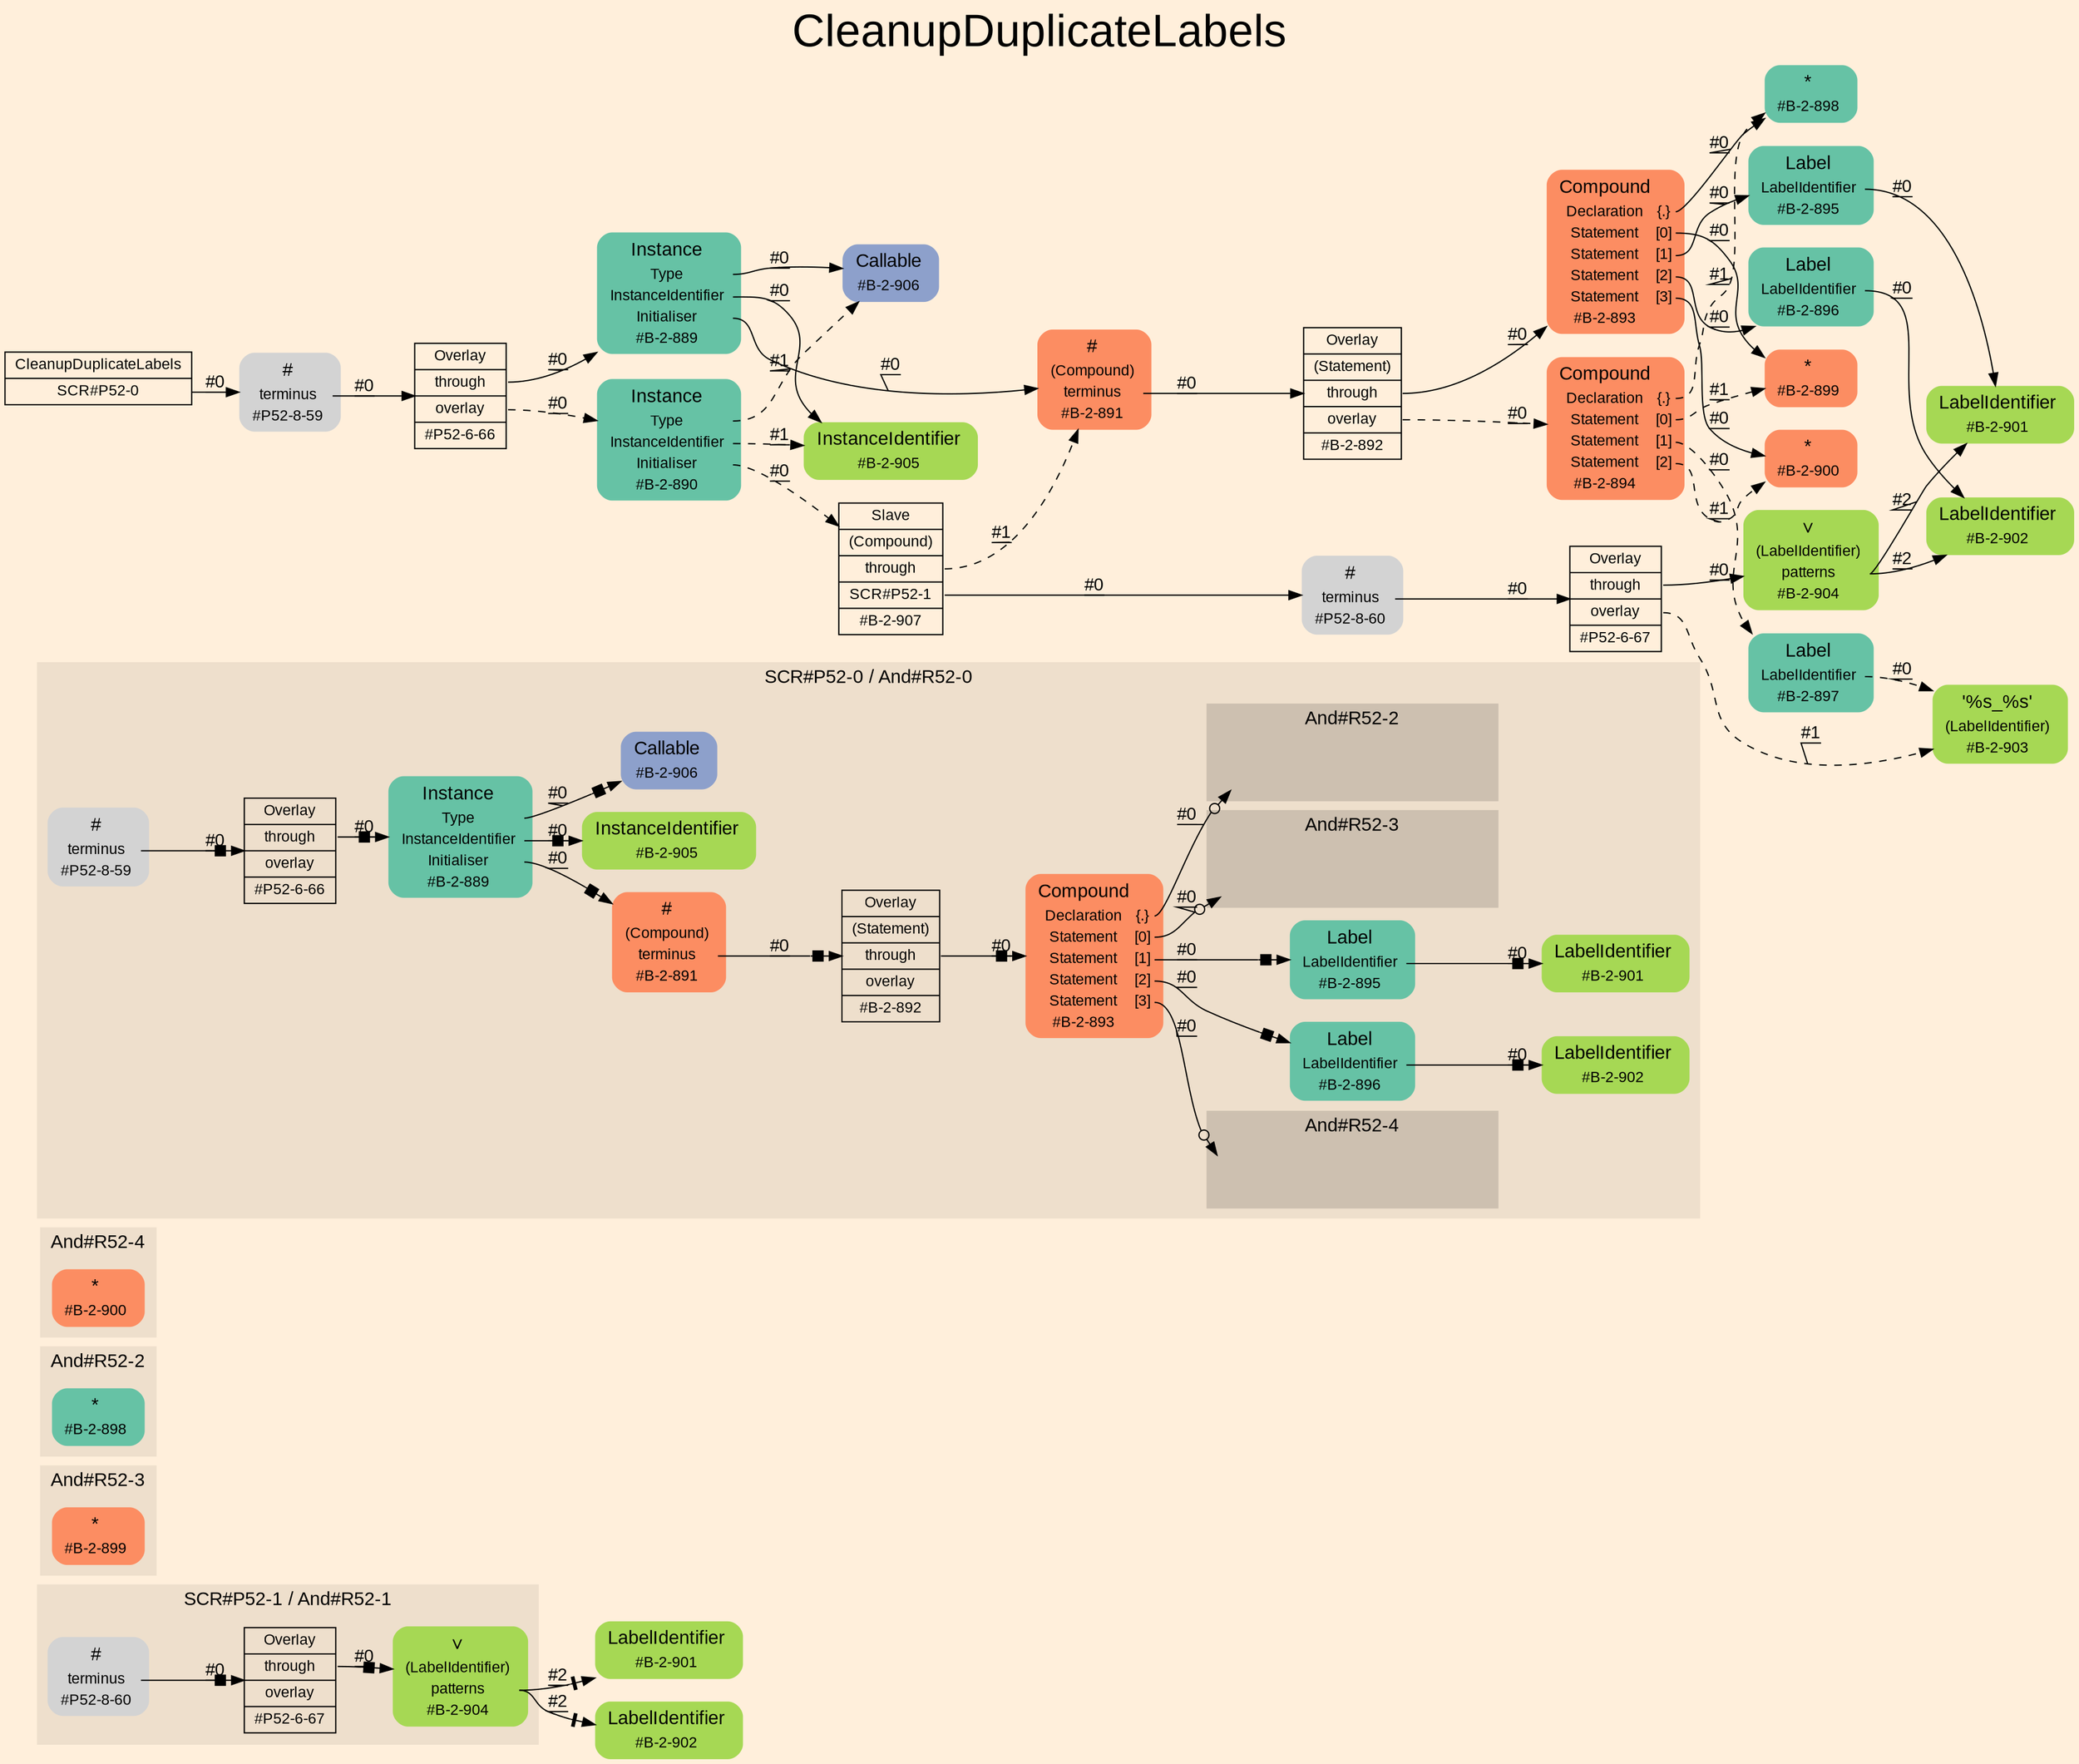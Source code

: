 digraph "CleanupDuplicateLabels" {
label = "CleanupDuplicateLabels"
labelloc = t
fontsize = "36"
graph [
    rankdir = "LR"
    ranksep = 0.3
    bgcolor = antiquewhite1
    color = black
    fontcolor = black
    fontname = "Arial"
];
node [
    fontname = "Arial"
];
edge [
    fontname = "Arial"
];

// -------------------- figure And#R52-1 --------------------
// -------- region And#R52-1 ----------
subgraph "clusterAnd#R52-1" {
    label = "SCR#P52-1 / And#R52-1"
    style = "filled"
    color = antiquewhite2
    fontsize = "15"
    "And#R52-1/#B-2-904" [
        // -------- block And#R52-1/#B-2-904 ----------
        shape = "plaintext"
        fillcolor = "/set28/5"
        label = <<TABLE BORDER="0" CELLBORDER="0" CELLSPACING="0">
         <TR><TD><FONT POINT-SIZE="15.0">∨</FONT></TD><TD></TD></TR>
         <TR><TD>(LabelIdentifier)</TD><TD PORT="port0"></TD></TR>
         <TR><TD>patterns</TD><TD PORT="port1"></TD></TR>
         <TR><TD>#B-2-904</TD><TD PORT="port2"></TD></TR>
        </TABLE>>
        style = "rounded,filled"
        fontsize = "12"
    ];
    
    "And#R52-1/#P52-6-67" [
        // -------- block And#R52-1/#P52-6-67 ----------
        shape = "record"
        fillcolor = antiquewhite2
        label = "<fixed> Overlay | <port0> through | <port1> overlay | <port2> #P52-6-67"
        style = "filled"
        fontsize = "12"
        color = black
        fontcolor = black
    ];
    
    "And#R52-1/#P52-8-60" [
        // -------- block And#R52-1/#P52-8-60 ----------
        shape = "plaintext"
        label = <<TABLE BORDER="0" CELLBORDER="0" CELLSPACING="0">
         <TR><TD><FONT POINT-SIZE="15.0">#</FONT></TD><TD></TD></TR>
         <TR><TD>terminus</TD><TD PORT="port0"></TD></TR>
         <TR><TD>#P52-8-60</TD><TD PORT="port1"></TD></TR>
        </TABLE>>
        style = "rounded,filled"
        fontsize = "12"
    ];
    
}

"And#R52-1/#B-2-901" [
    // -------- block And#R52-1/#B-2-901 ----------
    shape = "plaintext"
    fillcolor = "/set28/5"
    label = <<TABLE BORDER="0" CELLBORDER="0" CELLSPACING="0">
     <TR><TD><FONT POINT-SIZE="15.0">LabelIdentifier</FONT></TD><TD></TD></TR>
     <TR><TD>#B-2-901</TD><TD PORT="port0"></TD></TR>
    </TABLE>>
    style = "rounded,filled"
    fontsize = "12"
];

"And#R52-1/#B-2-902" [
    // -------- block And#R52-1/#B-2-902 ----------
    shape = "plaintext"
    fillcolor = "/set28/5"
    label = <<TABLE BORDER="0" CELLBORDER="0" CELLSPACING="0">
     <TR><TD><FONT POINT-SIZE="15.0">LabelIdentifier</FONT></TD><TD></TD></TR>
     <TR><TD>#B-2-902</TD><TD PORT="port0"></TD></TR>
    </TABLE>>
    style = "rounded,filled"
    fontsize = "12"
];

"And#R52-1/#B-2-904":port1 -> "And#R52-1/#B-2-901" [
    arrowhead="normalnonetee"
    label = "#2"
    decorate = true
    color = black
    fontcolor = black
];

"And#R52-1/#B-2-904":port1 -> "And#R52-1/#B-2-902" [
    arrowhead="normalnonetee"
    label = "#2"
    decorate = true
    color = black
    fontcolor = black
];

"And#R52-1/#P52-6-67":port0 -> "And#R52-1/#B-2-904" [
    arrowhead="normalnonebox"
    label = "#0"
    decorate = true
    color = black
    fontcolor = black
];

"And#R52-1/#P52-8-60":port0 -> "And#R52-1/#P52-6-67" [
    arrowhead="normalnonebox"
    label = "#0"
    decorate = true
    color = black
    fontcolor = black
];


// -------------------- figure And#R52-3 --------------------
// -------- region And#R52-3 ----------
subgraph "clusterAnd#R52-3" {
    label = "And#R52-3"
    style = "filled"
    color = antiquewhite2
    fontsize = "15"
    "And#R52-3/#B-2-899" [
        // -------- block And#R52-3/#B-2-899 ----------
        shape = "plaintext"
        fillcolor = "/set28/2"
        label = <<TABLE BORDER="0" CELLBORDER="0" CELLSPACING="0">
         <TR><TD><FONT POINT-SIZE="15.0">*</FONT></TD><TD></TD></TR>
         <TR><TD>#B-2-899</TD><TD PORT="port0"></TD></TR>
        </TABLE>>
        style = "rounded,filled"
        fontsize = "12"
    ];
    
}


// -------------------- figure And#R52-2 --------------------
// -------- region And#R52-2 ----------
subgraph "clusterAnd#R52-2" {
    label = "And#R52-2"
    style = "filled"
    color = antiquewhite2
    fontsize = "15"
    "And#R52-2/#B-2-898" [
        // -------- block And#R52-2/#B-2-898 ----------
        shape = "plaintext"
        fillcolor = "/set28/1"
        label = <<TABLE BORDER="0" CELLBORDER="0" CELLSPACING="0">
         <TR><TD><FONT POINT-SIZE="15.0">*</FONT></TD><TD></TD></TR>
         <TR><TD>#B-2-898</TD><TD PORT="port0"></TD></TR>
        </TABLE>>
        style = "rounded,filled"
        fontsize = "12"
    ];
    
}


// -------------------- figure And#R52-4 --------------------
// -------- region And#R52-4 ----------
subgraph "clusterAnd#R52-4" {
    label = "And#R52-4"
    style = "filled"
    color = antiquewhite2
    fontsize = "15"
    "And#R52-4/#B-2-900" [
        // -------- block And#R52-4/#B-2-900 ----------
        shape = "plaintext"
        fillcolor = "/set28/2"
        label = <<TABLE BORDER="0" CELLBORDER="0" CELLSPACING="0">
         <TR><TD><FONT POINT-SIZE="15.0">*</FONT></TD><TD></TD></TR>
         <TR><TD>#B-2-900</TD><TD PORT="port0"></TD></TR>
        </TABLE>>
        style = "rounded,filled"
        fontsize = "12"
    ];
    
}


// -------------------- figure And#R52-0 --------------------
// -------- region And#R52-0 ----------
subgraph "clusterAnd#R52-0" {
    label = "SCR#P52-0 / And#R52-0"
    style = "filled"
    color = antiquewhite2
    fontsize = "15"
    "And#R52-0/#B-2-889" [
        // -------- block And#R52-0/#B-2-889 ----------
        shape = "plaintext"
        fillcolor = "/set28/1"
        label = <<TABLE BORDER="0" CELLBORDER="0" CELLSPACING="0">
         <TR><TD><FONT POINT-SIZE="15.0">Instance</FONT></TD><TD></TD></TR>
         <TR><TD>Type</TD><TD PORT="port0"></TD></TR>
         <TR><TD>InstanceIdentifier</TD><TD PORT="port1"></TD></TR>
         <TR><TD>Initialiser</TD><TD PORT="port2"></TD></TR>
         <TR><TD>#B-2-889</TD><TD PORT="port3"></TD></TR>
        </TABLE>>
        style = "rounded,filled"
        fontsize = "12"
    ];
    
    "And#R52-0/#B-2-891" [
        // -------- block And#R52-0/#B-2-891 ----------
        shape = "plaintext"
        fillcolor = "/set28/2"
        label = <<TABLE BORDER="0" CELLBORDER="0" CELLSPACING="0">
         <TR><TD><FONT POINT-SIZE="15.0">#</FONT></TD><TD></TD></TR>
         <TR><TD>(Compound)</TD><TD PORT="port0"></TD></TR>
         <TR><TD>terminus</TD><TD PORT="port1"></TD></TR>
         <TR><TD>#B-2-891</TD><TD PORT="port2"></TD></TR>
        </TABLE>>
        style = "rounded,filled"
        fontsize = "12"
    ];
    
    "And#R52-0/#B-2-892" [
        // -------- block And#R52-0/#B-2-892 ----------
        shape = "record"
        fillcolor = antiquewhite2
        label = "<fixed> Overlay | <port0> (Statement) | <port1> through | <port2> overlay | <port3> #B-2-892"
        style = "filled"
        fontsize = "12"
        color = black
        fontcolor = black
    ];
    
    "And#R52-0/#B-2-893" [
        // -------- block And#R52-0/#B-2-893 ----------
        shape = "plaintext"
        fillcolor = "/set28/2"
        label = <<TABLE BORDER="0" CELLBORDER="0" CELLSPACING="0">
         <TR><TD><FONT POINT-SIZE="15.0">Compound</FONT></TD><TD></TD></TR>
         <TR><TD>Declaration</TD><TD PORT="port0">{.}</TD></TR>
         <TR><TD>Statement</TD><TD PORT="port1">[0]</TD></TR>
         <TR><TD>Statement</TD><TD PORT="port2">[1]</TD></TR>
         <TR><TD>Statement</TD><TD PORT="port3">[2]</TD></TR>
         <TR><TD>Statement</TD><TD PORT="port4">[3]</TD></TR>
         <TR><TD>#B-2-893</TD><TD PORT="port5"></TD></TR>
        </TABLE>>
        style = "rounded,filled"
        fontsize = "12"
    ];
    
    "And#R52-0/#B-2-895" [
        // -------- block And#R52-0/#B-2-895 ----------
        shape = "plaintext"
        fillcolor = "/set28/1"
        label = <<TABLE BORDER="0" CELLBORDER="0" CELLSPACING="0">
         <TR><TD><FONT POINT-SIZE="15.0">Label</FONT></TD><TD></TD></TR>
         <TR><TD>LabelIdentifier</TD><TD PORT="port0"></TD></TR>
         <TR><TD>#B-2-895</TD><TD PORT="port1"></TD></TR>
        </TABLE>>
        style = "rounded,filled"
        fontsize = "12"
    ];
    
    "And#R52-0/#B-2-896" [
        // -------- block And#R52-0/#B-2-896 ----------
        shape = "plaintext"
        fillcolor = "/set28/1"
        label = <<TABLE BORDER="0" CELLBORDER="0" CELLSPACING="0">
         <TR><TD><FONT POINT-SIZE="15.0">Label</FONT></TD><TD></TD></TR>
         <TR><TD>LabelIdentifier</TD><TD PORT="port0"></TD></TR>
         <TR><TD>#B-2-896</TD><TD PORT="port1"></TD></TR>
        </TABLE>>
        style = "rounded,filled"
        fontsize = "12"
    ];
    
    "And#R52-0/#B-2-901" [
        // -------- block And#R52-0/#B-2-901 ----------
        shape = "plaintext"
        fillcolor = "/set28/5"
        label = <<TABLE BORDER="0" CELLBORDER="0" CELLSPACING="0">
         <TR><TD><FONT POINT-SIZE="15.0">LabelIdentifier</FONT></TD><TD></TD></TR>
         <TR><TD>#B-2-901</TD><TD PORT="port0"></TD></TR>
        </TABLE>>
        style = "rounded,filled"
        fontsize = "12"
    ];
    
    "And#R52-0/#B-2-902" [
        // -------- block And#R52-0/#B-2-902 ----------
        shape = "plaintext"
        fillcolor = "/set28/5"
        label = <<TABLE BORDER="0" CELLBORDER="0" CELLSPACING="0">
         <TR><TD><FONT POINT-SIZE="15.0">LabelIdentifier</FONT></TD><TD></TD></TR>
         <TR><TD>#B-2-902</TD><TD PORT="port0"></TD></TR>
        </TABLE>>
        style = "rounded,filled"
        fontsize = "12"
    ];
    
    "And#R52-0/#B-2-905" [
        // -------- block And#R52-0/#B-2-905 ----------
        shape = "plaintext"
        fillcolor = "/set28/5"
        label = <<TABLE BORDER="0" CELLBORDER="0" CELLSPACING="0">
         <TR><TD><FONT POINT-SIZE="15.0">InstanceIdentifier</FONT></TD><TD></TD></TR>
         <TR><TD>#B-2-905</TD><TD PORT="port0"></TD></TR>
        </TABLE>>
        style = "rounded,filled"
        fontsize = "12"
    ];
    
    "And#R52-0/#B-2-906" [
        // -------- block And#R52-0/#B-2-906 ----------
        shape = "plaintext"
        fillcolor = "/set28/3"
        label = <<TABLE BORDER="0" CELLBORDER="0" CELLSPACING="0">
         <TR><TD><FONT POINT-SIZE="15.0">Callable</FONT></TD><TD></TD></TR>
         <TR><TD>#B-2-906</TD><TD PORT="port0"></TD></TR>
        </TABLE>>
        style = "rounded,filled"
        fontsize = "12"
    ];
    
    "And#R52-0/#P52-6-66" [
        // -------- block And#R52-0/#P52-6-66 ----------
        shape = "record"
        fillcolor = antiquewhite2
        label = "<fixed> Overlay | <port0> through | <port1> overlay | <port2> #P52-6-66"
        style = "filled"
        fontsize = "12"
        color = black
        fontcolor = black
    ];
    
    "And#R52-0/#P52-8-59" [
        // -------- block And#R52-0/#P52-8-59 ----------
        shape = "plaintext"
        label = <<TABLE BORDER="0" CELLBORDER="0" CELLSPACING="0">
         <TR><TD><FONT POINT-SIZE="15.0">#</FONT></TD><TD></TD></TR>
         <TR><TD>terminus</TD><TD PORT="port0"></TD></TR>
         <TR><TD>#P52-8-59</TD><TD PORT="port1"></TD></TR>
        </TABLE>>
        style = "rounded,filled"
        fontsize = "12"
    ];
    
    // -------- region And#R52-0/And#R52-2 ----------
    subgraph "clusterAnd#R52-0/And#R52-2" {
        label = "And#R52-2"
        style = "filled"
        color = antiquewhite3
        fontsize = "15"
        "And#R52-0/And#R52-2/#B-2-898" [
            // -------- block And#R52-0/And#R52-2/#B-2-898 ----------
            shape = "none"
            style = "invisible"
        ];
        
    }
    
    // -------- region And#R52-0/And#R52-3 ----------
    subgraph "clusterAnd#R52-0/And#R52-3" {
        label = "And#R52-3"
        style = "filled"
        color = antiquewhite3
        fontsize = "15"
        "And#R52-0/And#R52-3/#B-2-899" [
            // -------- block And#R52-0/And#R52-3/#B-2-899 ----------
            shape = "none"
            style = "invisible"
        ];
        
    }
    
    // -------- region And#R52-0/And#R52-4 ----------
    subgraph "clusterAnd#R52-0/And#R52-4" {
        label = "And#R52-4"
        style = "filled"
        color = antiquewhite3
        fontsize = "15"
        "And#R52-0/And#R52-4/#B-2-900" [
            // -------- block And#R52-0/And#R52-4/#B-2-900 ----------
            shape = "none"
            style = "invisible"
        ];
        
    }
    
}

"And#R52-0/#B-2-889":port0 -> "And#R52-0/#B-2-906" [
    arrowhead="normalnonebox"
    label = "#0"
    decorate = true
    color = black
    fontcolor = black
];

"And#R52-0/#B-2-889":port1 -> "And#R52-0/#B-2-905" [
    arrowhead="normalnonebox"
    label = "#0"
    decorate = true
    color = black
    fontcolor = black
];

"And#R52-0/#B-2-889":port2 -> "And#R52-0/#B-2-891" [
    arrowhead="normalnonebox"
    label = "#0"
    decorate = true
    color = black
    fontcolor = black
];

"And#R52-0/#B-2-891":port1 -> "And#R52-0/#B-2-892" [
    arrowhead="normalnonebox"
    label = "#0"
    decorate = true
    color = black
    fontcolor = black
];

"And#R52-0/#B-2-892":port1 -> "And#R52-0/#B-2-893" [
    arrowhead="normalnonebox"
    label = "#0"
    decorate = true
    color = black
    fontcolor = black
];

"And#R52-0/#B-2-893":port0 -> "And#R52-0/And#R52-2/#B-2-898" [
    arrowhead="normalnoneodot"
    label = "#0"
    decorate = true
    color = black
    fontcolor = black
];

"And#R52-0/#B-2-893":port1 -> "And#R52-0/And#R52-3/#B-2-899" [
    arrowhead="normalnoneodot"
    label = "#0"
    decorate = true
    color = black
    fontcolor = black
];

"And#R52-0/#B-2-893":port2 -> "And#R52-0/#B-2-895" [
    arrowhead="normalnonebox"
    label = "#0"
    decorate = true
    color = black
    fontcolor = black
];

"And#R52-0/#B-2-893":port3 -> "And#R52-0/#B-2-896" [
    arrowhead="normalnonebox"
    label = "#0"
    decorate = true
    color = black
    fontcolor = black
];

"And#R52-0/#B-2-893":port4 -> "And#R52-0/And#R52-4/#B-2-900" [
    arrowhead="normalnoneodot"
    label = "#0"
    decorate = true
    color = black
    fontcolor = black
];

"And#R52-0/#B-2-895":port0 -> "And#R52-0/#B-2-901" [
    arrowhead="normalnonebox"
    label = "#0"
    decorate = true
    color = black
    fontcolor = black
];

"And#R52-0/#B-2-896":port0 -> "And#R52-0/#B-2-902" [
    arrowhead="normalnonebox"
    label = "#0"
    decorate = true
    color = black
    fontcolor = black
];

"And#R52-0/#P52-6-66":port0 -> "And#R52-0/#B-2-889" [
    arrowhead="normalnonebox"
    label = "#0"
    decorate = true
    color = black
    fontcolor = black
];

"And#R52-0/#P52-8-59":port0 -> "And#R52-0/#P52-6-66" [
    arrowhead="normalnonebox"
    label = "#0"
    decorate = true
    color = black
    fontcolor = black
];


// -------------------- transformation figure --------------------
"CR#P52-0" [
    // -------- block CR#P52-0 ----------
    shape = "record"
    fillcolor = antiquewhite1
    label = "<fixed> CleanupDuplicateLabels | <port0> SCR#P52-0"
    style = "filled"
    fontsize = "12"
    color = black
    fontcolor = black
];

"#P52-8-59" [
    // -------- block #P52-8-59 ----------
    shape = "plaintext"
    label = <<TABLE BORDER="0" CELLBORDER="0" CELLSPACING="0">
     <TR><TD><FONT POINT-SIZE="15.0">#</FONT></TD><TD></TD></TR>
     <TR><TD>terminus</TD><TD PORT="port0"></TD></TR>
     <TR><TD>#P52-8-59</TD><TD PORT="port1"></TD></TR>
    </TABLE>>
    style = "rounded,filled"
    fontsize = "12"
];

"#P52-6-66" [
    // -------- block #P52-6-66 ----------
    shape = "record"
    fillcolor = antiquewhite1
    label = "<fixed> Overlay | <port0> through | <port1> overlay | <port2> #P52-6-66"
    style = "filled"
    fontsize = "12"
    color = black
    fontcolor = black
];

"#B-2-889" [
    // -------- block #B-2-889 ----------
    shape = "plaintext"
    fillcolor = "/set28/1"
    label = <<TABLE BORDER="0" CELLBORDER="0" CELLSPACING="0">
     <TR><TD><FONT POINT-SIZE="15.0">Instance</FONT></TD><TD></TD></TR>
     <TR><TD>Type</TD><TD PORT="port0"></TD></TR>
     <TR><TD>InstanceIdentifier</TD><TD PORT="port1"></TD></TR>
     <TR><TD>Initialiser</TD><TD PORT="port2"></TD></TR>
     <TR><TD>#B-2-889</TD><TD PORT="port3"></TD></TR>
    </TABLE>>
    style = "rounded,filled"
    fontsize = "12"
];

"#B-2-906" [
    // -------- block #B-2-906 ----------
    shape = "plaintext"
    fillcolor = "/set28/3"
    label = <<TABLE BORDER="0" CELLBORDER="0" CELLSPACING="0">
     <TR><TD><FONT POINT-SIZE="15.0">Callable</FONT></TD><TD></TD></TR>
     <TR><TD>#B-2-906</TD><TD PORT="port0"></TD></TR>
    </TABLE>>
    style = "rounded,filled"
    fontsize = "12"
];

"#B-2-905" [
    // -------- block #B-2-905 ----------
    shape = "plaintext"
    fillcolor = "/set28/5"
    label = <<TABLE BORDER="0" CELLBORDER="0" CELLSPACING="0">
     <TR><TD><FONT POINT-SIZE="15.0">InstanceIdentifier</FONT></TD><TD></TD></TR>
     <TR><TD>#B-2-905</TD><TD PORT="port0"></TD></TR>
    </TABLE>>
    style = "rounded,filled"
    fontsize = "12"
];

"#B-2-891" [
    // -------- block #B-2-891 ----------
    shape = "plaintext"
    fillcolor = "/set28/2"
    label = <<TABLE BORDER="0" CELLBORDER="0" CELLSPACING="0">
     <TR><TD><FONT POINT-SIZE="15.0">#</FONT></TD><TD></TD></TR>
     <TR><TD>(Compound)</TD><TD PORT="port0"></TD></TR>
     <TR><TD>terminus</TD><TD PORT="port1"></TD></TR>
     <TR><TD>#B-2-891</TD><TD PORT="port2"></TD></TR>
    </TABLE>>
    style = "rounded,filled"
    fontsize = "12"
];

"#B-2-892" [
    // -------- block #B-2-892 ----------
    shape = "record"
    fillcolor = antiquewhite1
    label = "<fixed> Overlay | <port0> (Statement) | <port1> through | <port2> overlay | <port3> #B-2-892"
    style = "filled"
    fontsize = "12"
    color = black
    fontcolor = black
];

"#B-2-893" [
    // -------- block #B-2-893 ----------
    shape = "plaintext"
    fillcolor = "/set28/2"
    label = <<TABLE BORDER="0" CELLBORDER="0" CELLSPACING="0">
     <TR><TD><FONT POINT-SIZE="15.0">Compound</FONT></TD><TD></TD></TR>
     <TR><TD>Declaration</TD><TD PORT="port0">{.}</TD></TR>
     <TR><TD>Statement</TD><TD PORT="port1">[0]</TD></TR>
     <TR><TD>Statement</TD><TD PORT="port2">[1]</TD></TR>
     <TR><TD>Statement</TD><TD PORT="port3">[2]</TD></TR>
     <TR><TD>Statement</TD><TD PORT="port4">[3]</TD></TR>
     <TR><TD>#B-2-893</TD><TD PORT="port5"></TD></TR>
    </TABLE>>
    style = "rounded,filled"
    fontsize = "12"
];

"#B-2-898" [
    // -------- block #B-2-898 ----------
    shape = "plaintext"
    fillcolor = "/set28/1"
    label = <<TABLE BORDER="0" CELLBORDER="0" CELLSPACING="0">
     <TR><TD><FONT POINT-SIZE="15.0">*</FONT></TD><TD></TD></TR>
     <TR><TD>#B-2-898</TD><TD PORT="port0"></TD></TR>
    </TABLE>>
    style = "rounded,filled"
    fontsize = "12"
];

"#B-2-899" [
    // -------- block #B-2-899 ----------
    shape = "plaintext"
    fillcolor = "/set28/2"
    label = <<TABLE BORDER="0" CELLBORDER="0" CELLSPACING="0">
     <TR><TD><FONT POINT-SIZE="15.0">*</FONT></TD><TD></TD></TR>
     <TR><TD>#B-2-899</TD><TD PORT="port0"></TD></TR>
    </TABLE>>
    style = "rounded,filled"
    fontsize = "12"
];

"#B-2-895" [
    // -------- block #B-2-895 ----------
    shape = "plaintext"
    fillcolor = "/set28/1"
    label = <<TABLE BORDER="0" CELLBORDER="0" CELLSPACING="0">
     <TR><TD><FONT POINT-SIZE="15.0">Label</FONT></TD><TD></TD></TR>
     <TR><TD>LabelIdentifier</TD><TD PORT="port0"></TD></TR>
     <TR><TD>#B-2-895</TD><TD PORT="port1"></TD></TR>
    </TABLE>>
    style = "rounded,filled"
    fontsize = "12"
];

"#B-2-901" [
    // -------- block #B-2-901 ----------
    shape = "plaintext"
    fillcolor = "/set28/5"
    label = <<TABLE BORDER="0" CELLBORDER="0" CELLSPACING="0">
     <TR><TD><FONT POINT-SIZE="15.0">LabelIdentifier</FONT></TD><TD></TD></TR>
     <TR><TD>#B-2-901</TD><TD PORT="port0"></TD></TR>
    </TABLE>>
    style = "rounded,filled"
    fontsize = "12"
];

"#B-2-896" [
    // -------- block #B-2-896 ----------
    shape = "plaintext"
    fillcolor = "/set28/1"
    label = <<TABLE BORDER="0" CELLBORDER="0" CELLSPACING="0">
     <TR><TD><FONT POINT-SIZE="15.0">Label</FONT></TD><TD></TD></TR>
     <TR><TD>LabelIdentifier</TD><TD PORT="port0"></TD></TR>
     <TR><TD>#B-2-896</TD><TD PORT="port1"></TD></TR>
    </TABLE>>
    style = "rounded,filled"
    fontsize = "12"
];

"#B-2-902" [
    // -------- block #B-2-902 ----------
    shape = "plaintext"
    fillcolor = "/set28/5"
    label = <<TABLE BORDER="0" CELLBORDER="0" CELLSPACING="0">
     <TR><TD><FONT POINT-SIZE="15.0">LabelIdentifier</FONT></TD><TD></TD></TR>
     <TR><TD>#B-2-902</TD><TD PORT="port0"></TD></TR>
    </TABLE>>
    style = "rounded,filled"
    fontsize = "12"
];

"#B-2-900" [
    // -------- block #B-2-900 ----------
    shape = "plaintext"
    fillcolor = "/set28/2"
    label = <<TABLE BORDER="0" CELLBORDER="0" CELLSPACING="0">
     <TR><TD><FONT POINT-SIZE="15.0">*</FONT></TD><TD></TD></TR>
     <TR><TD>#B-2-900</TD><TD PORT="port0"></TD></TR>
    </TABLE>>
    style = "rounded,filled"
    fontsize = "12"
];

"#B-2-894" [
    // -------- block #B-2-894 ----------
    shape = "plaintext"
    fillcolor = "/set28/2"
    label = <<TABLE BORDER="0" CELLBORDER="0" CELLSPACING="0">
     <TR><TD><FONT POINT-SIZE="15.0">Compound</FONT></TD><TD></TD></TR>
     <TR><TD>Declaration</TD><TD PORT="port0">{.}</TD></TR>
     <TR><TD>Statement</TD><TD PORT="port1">[0]</TD></TR>
     <TR><TD>Statement</TD><TD PORT="port2">[1]</TD></TR>
     <TR><TD>Statement</TD><TD PORT="port3">[2]</TD></TR>
     <TR><TD>#B-2-894</TD><TD PORT="port4"></TD></TR>
    </TABLE>>
    style = "rounded,filled"
    fontsize = "12"
];

"#B-2-897" [
    // -------- block #B-2-897 ----------
    shape = "plaintext"
    fillcolor = "/set28/1"
    label = <<TABLE BORDER="0" CELLBORDER="0" CELLSPACING="0">
     <TR><TD><FONT POINT-SIZE="15.0">Label</FONT></TD><TD></TD></TR>
     <TR><TD>LabelIdentifier</TD><TD PORT="port0"></TD></TR>
     <TR><TD>#B-2-897</TD><TD PORT="port1"></TD></TR>
    </TABLE>>
    style = "rounded,filled"
    fontsize = "12"
];

"#B-2-903" [
    // -------- block #B-2-903 ----------
    shape = "plaintext"
    fillcolor = "/set28/5"
    label = <<TABLE BORDER="0" CELLBORDER="0" CELLSPACING="0">
     <TR><TD><FONT POINT-SIZE="15.0">'%s_%s'</FONT></TD><TD></TD></TR>
     <TR><TD>(LabelIdentifier)</TD><TD PORT="port0"></TD></TR>
     <TR><TD>#B-2-903</TD><TD PORT="port1"></TD></TR>
    </TABLE>>
    style = "rounded,filled"
    fontsize = "12"
];

"#B-2-890" [
    // -------- block #B-2-890 ----------
    shape = "plaintext"
    fillcolor = "/set28/1"
    label = <<TABLE BORDER="0" CELLBORDER="0" CELLSPACING="0">
     <TR><TD><FONT POINT-SIZE="15.0">Instance</FONT></TD><TD></TD></TR>
     <TR><TD>Type</TD><TD PORT="port0"></TD></TR>
     <TR><TD>InstanceIdentifier</TD><TD PORT="port1"></TD></TR>
     <TR><TD>Initialiser</TD><TD PORT="port2"></TD></TR>
     <TR><TD>#B-2-890</TD><TD PORT="port3"></TD></TR>
    </TABLE>>
    style = "rounded,filled"
    fontsize = "12"
];

"#B-2-907" [
    // -------- block #B-2-907 ----------
    shape = "record"
    fillcolor = antiquewhite1
    label = "<fixed> Slave | <port0> (Compound) | <port1> through | <port2> SCR#P52-1 | <port3> #B-2-907"
    style = "filled"
    fontsize = "12"
    color = black
    fontcolor = black
];

"#P52-8-60" [
    // -------- block #P52-8-60 ----------
    shape = "plaintext"
    label = <<TABLE BORDER="0" CELLBORDER="0" CELLSPACING="0">
     <TR><TD><FONT POINT-SIZE="15.0">#</FONT></TD><TD></TD></TR>
     <TR><TD>terminus</TD><TD PORT="port0"></TD></TR>
     <TR><TD>#P52-8-60</TD><TD PORT="port1"></TD></TR>
    </TABLE>>
    style = "rounded,filled"
    fontsize = "12"
];

"#P52-6-67" [
    // -------- block #P52-6-67 ----------
    shape = "record"
    fillcolor = antiquewhite1
    label = "<fixed> Overlay | <port0> through | <port1> overlay | <port2> #P52-6-67"
    style = "filled"
    fontsize = "12"
    color = black
    fontcolor = black
];

"#B-2-904" [
    // -------- block #B-2-904 ----------
    shape = "plaintext"
    fillcolor = "/set28/5"
    label = <<TABLE BORDER="0" CELLBORDER="0" CELLSPACING="0">
     <TR><TD><FONT POINT-SIZE="15.0">∨</FONT></TD><TD></TD></TR>
     <TR><TD>(LabelIdentifier)</TD><TD PORT="port0"></TD></TR>
     <TR><TD>patterns</TD><TD PORT="port1"></TD></TR>
     <TR><TD>#B-2-904</TD><TD PORT="port2"></TD></TR>
    </TABLE>>
    style = "rounded,filled"
    fontsize = "12"
];

"CR#P52-0":port0 -> "#P52-8-59" [
    label = "#0"
    decorate = true
    color = black
    fontcolor = black
];

"#P52-8-59":port0 -> "#P52-6-66" [
    label = "#0"
    decorate = true
    color = black
    fontcolor = black
];

"#P52-6-66":port0 -> "#B-2-889" [
    label = "#0"
    decorate = true
    color = black
    fontcolor = black
];

"#P52-6-66":port1 -> "#B-2-890" [
    style="dashed"
    label = "#0"
    decorate = true
    color = black
    fontcolor = black
];

"#B-2-889":port0 -> "#B-2-906" [
    label = "#0"
    decorate = true
    color = black
    fontcolor = black
];

"#B-2-889":port1 -> "#B-2-905" [
    label = "#0"
    decorate = true
    color = black
    fontcolor = black
];

"#B-2-889":port2 -> "#B-2-891" [
    label = "#0"
    decorate = true
    color = black
    fontcolor = black
];

"#B-2-891":port1 -> "#B-2-892" [
    label = "#0"
    decorate = true
    color = black
    fontcolor = black
];

"#B-2-892":port1 -> "#B-2-893" [
    label = "#0"
    decorate = true
    color = black
    fontcolor = black
];

"#B-2-892":port2 -> "#B-2-894" [
    style="dashed"
    label = "#0"
    decorate = true
    color = black
    fontcolor = black
];

"#B-2-893":port0 -> "#B-2-898" [
    label = "#0"
    decorate = true
    color = black
    fontcolor = black
];

"#B-2-893":port1 -> "#B-2-899" [
    label = "#0"
    decorate = true
    color = black
    fontcolor = black
];

"#B-2-893":port2 -> "#B-2-895" [
    label = "#0"
    decorate = true
    color = black
    fontcolor = black
];

"#B-2-893":port3 -> "#B-2-896" [
    label = "#0"
    decorate = true
    color = black
    fontcolor = black
];

"#B-2-893":port4 -> "#B-2-900" [
    label = "#0"
    decorate = true
    color = black
    fontcolor = black
];

"#B-2-895":port0 -> "#B-2-901" [
    label = "#0"
    decorate = true
    color = black
    fontcolor = black
];

"#B-2-896":port0 -> "#B-2-902" [
    label = "#0"
    decorate = true
    color = black
    fontcolor = black
];

"#B-2-894":port0 -> "#B-2-898" [
    style="dashed"
    label = "#1"
    decorate = true
    color = black
    fontcolor = black
];

"#B-2-894":port1 -> "#B-2-899" [
    style="dashed"
    label = "#1"
    decorate = true
    color = black
    fontcolor = black
];

"#B-2-894":port2 -> "#B-2-897" [
    style="dashed"
    label = "#0"
    decorate = true
    color = black
    fontcolor = black
];

"#B-2-894":port3 -> "#B-2-900" [
    style="dashed"
    label = "#1"
    decorate = true
    color = black
    fontcolor = black
];

"#B-2-897":port0 -> "#B-2-903" [
    style="dashed"
    label = "#0"
    decorate = true
    color = black
    fontcolor = black
];

"#B-2-890":port0 -> "#B-2-906" [
    style="dashed"
    label = "#1"
    decorate = true
    color = black
    fontcolor = black
];

"#B-2-890":port1 -> "#B-2-905" [
    style="dashed"
    label = "#1"
    decorate = true
    color = black
    fontcolor = black
];

"#B-2-890":port2 -> "#B-2-907" [
    style="dashed"
    label = "#0"
    decorate = true
    color = black
    fontcolor = black
];

"#B-2-907":port1 -> "#B-2-891" [
    style="dashed"
    label = "#1"
    decorate = true
    color = black
    fontcolor = black
];

"#B-2-907":port2 -> "#P52-8-60" [
    label = "#0"
    decorate = true
    color = black
    fontcolor = black
];

"#P52-8-60":port0 -> "#P52-6-67" [
    label = "#0"
    decorate = true
    color = black
    fontcolor = black
];

"#P52-6-67":port0 -> "#B-2-904" [
    label = "#0"
    decorate = true
    color = black
    fontcolor = black
];

"#P52-6-67":port1 -> "#B-2-903" [
    style="dashed"
    label = "#1"
    decorate = true
    color = black
    fontcolor = black
];

"#B-2-904":port1 -> "#B-2-901" [
    label = "#2"
    decorate = true
    color = black
    fontcolor = black
];

"#B-2-904":port1 -> "#B-2-902" [
    label = "#2"
    decorate = true
    color = black
    fontcolor = black
];


}
